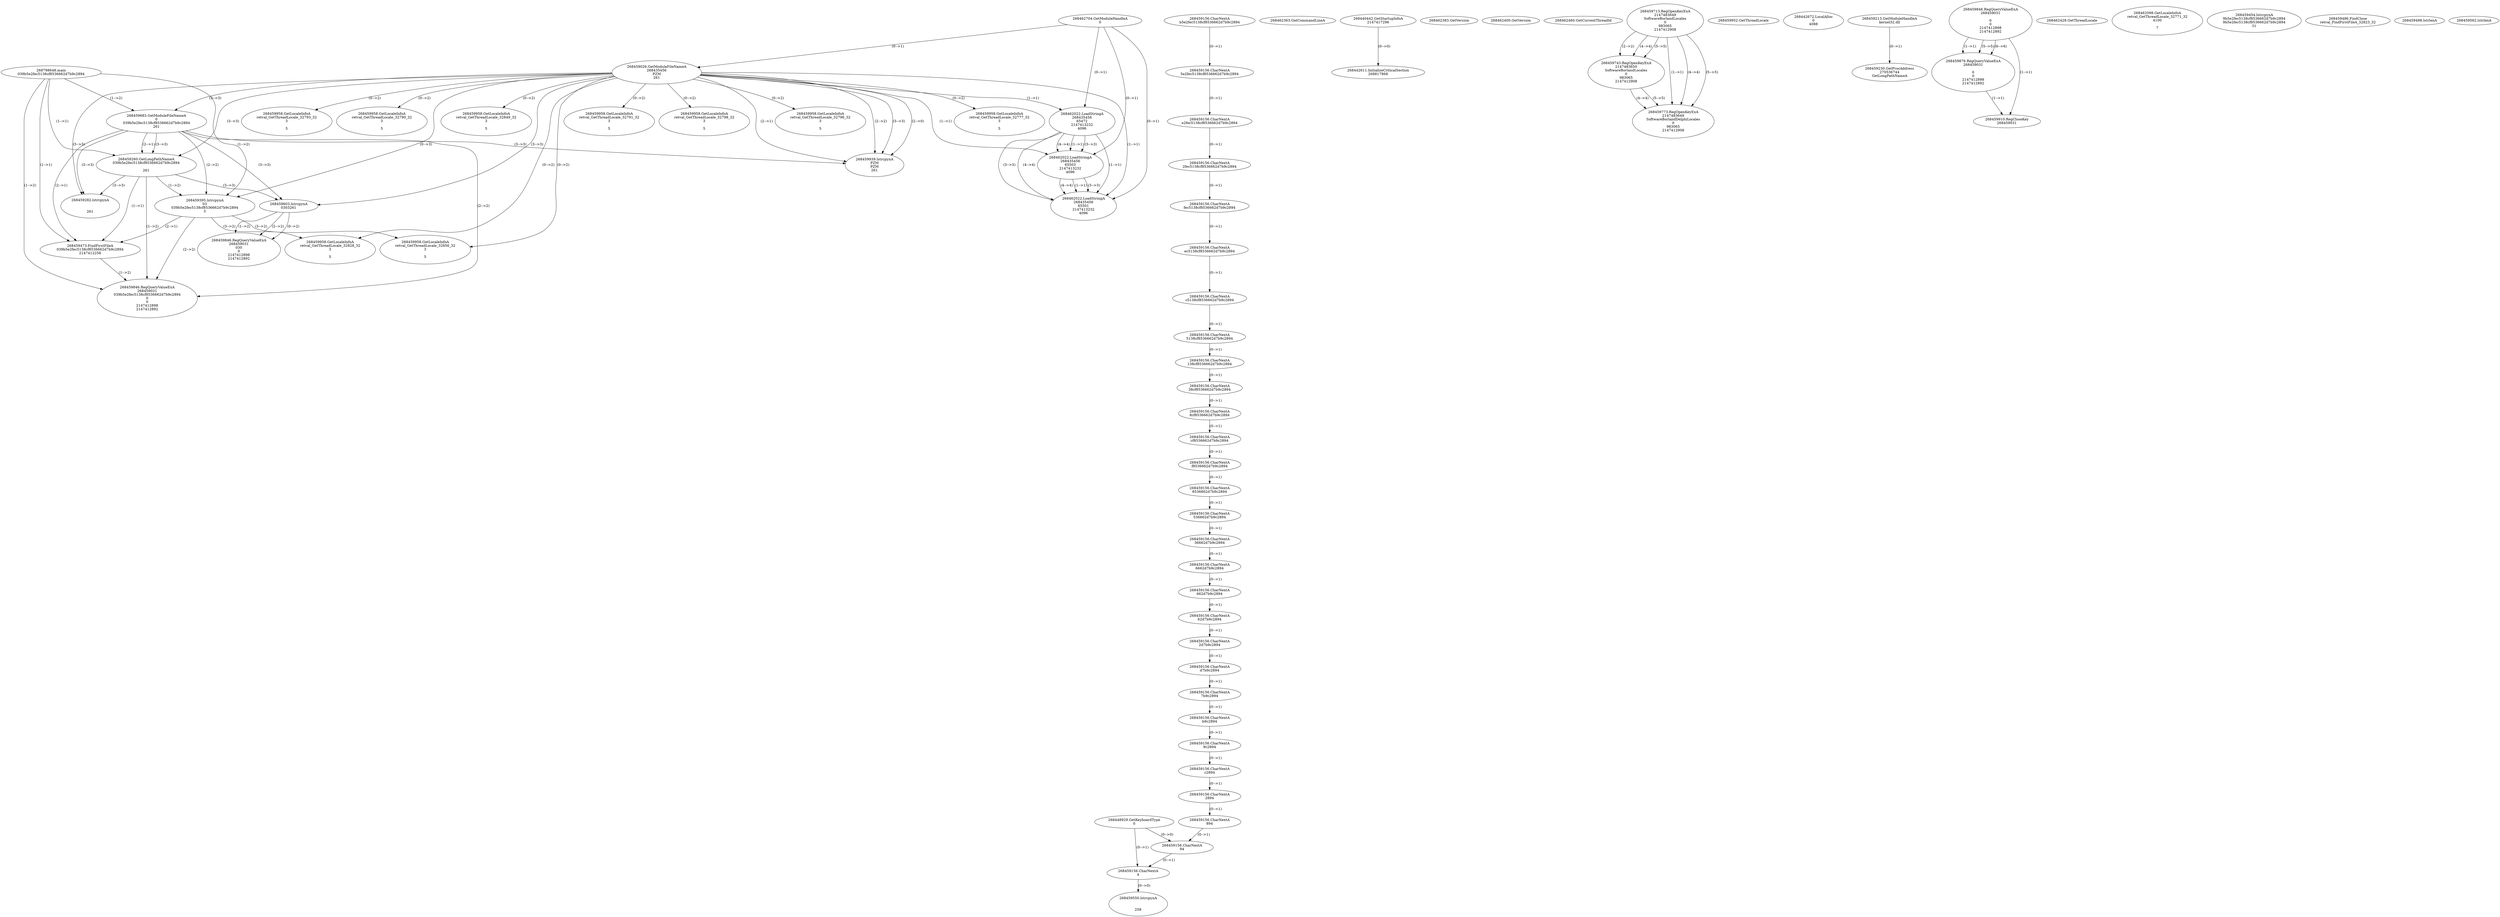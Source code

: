 // Global SCDG with merge call
digraph {
	0 [label="268798648.main
039b5e2fec5138cf8536662d7b9c2894"]
	1 [label="268462704.GetModuleHandleA
0"]
	2 [label="268448929.GetKeyboardType
0"]
	3 [label="268462363.GetCommandLineA
"]
	4 [label="268440442.GetStartupInfoA
2147417296"]
	5 [label="268462383.GetVersion
"]
	6 [label="268462400.GetVersion
"]
	7 [label="268462460.GetCurrentThreadId
"]
	8 [label="268459026.GetModuleFileNameA
268435456
PZM
261"]
	1 -> 8 [label="(0-->1)"]
	9 [label="268459683.GetModuleFileNameA
0
039b5e2fec5138cf8536662d7b9c2894
261"]
	0 -> 9 [label="(1-->2)"]
	8 -> 9 [label="(3-->3)"]
	10 [label="268459713.RegOpenKeyExA
2147483649
Software\Borland\Locales
0
983065
2147412908"]
	11 [label="268459743.RegOpenKeyExA
2147483650
Software\Borland\Locales
0
983065
2147412908"]
	10 -> 11 [label="(2-->2)"]
	10 -> 11 [label="(4-->4)"]
	10 -> 11 [label="(5-->5)"]
	12 [label="268459773.RegOpenKeyExA
2147483649
Software\Borland\Delphi\Locales
0
983065
2147412908"]
	10 -> 12 [label="(1-->1)"]
	10 -> 12 [label="(4-->4)"]
	11 -> 12 [label="(4-->4)"]
	10 -> 12 [label="(5-->5)"]
	11 -> 12 [label="(5-->5)"]
	13 [label="268459939.lstrcpynA
PZM
PZM
261"]
	8 -> 13 [label="(2-->1)"]
	8 -> 13 [label="(2-->2)"]
	8 -> 13 [label="(3-->3)"]
	9 -> 13 [label="(3-->3)"]
	8 -> 13 [label="(2-->0)"]
	14 [label="268459952.GetThreadLocale
"]
	15 [label="268459958.GetLocaleInfoA
retval_GetThreadLocale_32777_32
3

5"]
	8 -> 15 [label="(0-->2)"]
	16 [label="268462022.LoadStringA
268435456
65472
2147413232
4096"]
	1 -> 16 [label="(0-->1)"]
	8 -> 16 [label="(1-->1)"]
	17 [label="268442611.InitializeCriticalSection
268817868"]
	4 -> 17 [label="(0-->0)"]
	18 [label="268442672.LocalAlloc
0
4088"]
	19 [label="268459213.GetModuleHandleA
kernel32.dll"]
	20 [label="268459230.GetProcAddress
270536744
GetLongPathNameA"]
	19 -> 20 [label="(0-->1)"]
	21 [label="268459260.GetLongPathNameA
039b5e2fec5138cf8536662d7b9c2894

261"]
	0 -> 21 [label="(1-->1)"]
	9 -> 21 [label="(2-->1)"]
	8 -> 21 [label="(3-->3)"]
	9 -> 21 [label="(3-->3)"]
	22 [label="268459282.lstrcpynA


261"]
	8 -> 22 [label="(3-->3)"]
	9 -> 22 [label="(3-->3)"]
	21 -> 22 [label="(3-->3)"]
	23 [label="268459846.RegQueryValueExA
268459031

0
0
2147412898
2147412892"]
	24 [label="268459876.RegQueryValueExA
268459031

0
0
2147412898
2147412892"]
	23 -> 24 [label="(1-->1)"]
	23 -> 24 [label="(5-->5)"]
	23 -> 24 [label="(6-->6)"]
	25 [label="268459910.RegCloseKey
268459031"]
	23 -> 25 [label="(1-->1)"]
	24 -> 25 [label="(1-->1)"]
	26 [label="268459958.GetLocaleInfoA
retval_GetThreadLocale_32793_32
3

5"]
	8 -> 26 [label="(0-->2)"]
	27 [label="268462022.LoadStringA
268435456
65503
2147413232
4096"]
	1 -> 27 [label="(0-->1)"]
	8 -> 27 [label="(1-->1)"]
	16 -> 27 [label="(1-->1)"]
	16 -> 27 [label="(3-->3)"]
	16 -> 27 [label="(4-->4)"]
	28 [label="268459958.GetLocaleInfoA
retval_GetThreadLocale_32790_32
3

5"]
	8 -> 28 [label="(0-->2)"]
	29 [label="268462022.LoadStringA
268435456
65501
2147413232
4096"]
	1 -> 29 [label="(0-->1)"]
	8 -> 29 [label="(1-->1)"]
	16 -> 29 [label="(1-->1)"]
	27 -> 29 [label="(1-->1)"]
	16 -> 29 [label="(3-->3)"]
	27 -> 29 [label="(3-->3)"]
	16 -> 29 [label="(4-->4)"]
	27 -> 29 [label="(4-->4)"]
	30 [label="268459958.GetLocaleInfoA
retval_GetThreadLocale_32849_32
3

5"]
	8 -> 30 [label="(0-->2)"]
	31 [label="268462428.GetThreadLocale
"]
	32 [label="268462098.GetLocaleInfoA
retval_GetThreadLocale_32771_32
4100

7"]
	33 [label="268459395.lstrcpynA
03
039b5e2fec5138cf8536662d7b9c2894
3"]
	0 -> 33 [label="(1-->2)"]
	9 -> 33 [label="(2-->2)"]
	21 -> 33 [label="(1-->2)"]
	8 -> 33 [label="(0-->3)"]
	34 [label="268459156.CharNextA
b5e2fec5138cf8536662d7b9c2894"]
	35 [label="268459156.CharNextA
5e2fec5138cf8536662d7b9c2894"]
	34 -> 35 [label="(0-->1)"]
	36 [label="268459156.CharNextA
e2fec5138cf8536662d7b9c2894"]
	35 -> 36 [label="(0-->1)"]
	37 [label="268459156.CharNextA
2fec5138cf8536662d7b9c2894"]
	36 -> 37 [label="(0-->1)"]
	38 [label="268459156.CharNextA
fec5138cf8536662d7b9c2894"]
	37 -> 38 [label="(0-->1)"]
	39 [label="268459156.CharNextA
ec5138cf8536662d7b9c2894"]
	38 -> 39 [label="(0-->1)"]
	40 [label="268459156.CharNextA
c5138cf8536662d7b9c2894"]
	39 -> 40 [label="(0-->1)"]
	41 [label="268459156.CharNextA
5138cf8536662d7b9c2894"]
	40 -> 41 [label="(0-->1)"]
	42 [label="268459156.CharNextA
138cf8536662d7b9c2894"]
	41 -> 42 [label="(0-->1)"]
	43 [label="268459156.CharNextA
38cf8536662d7b9c2894"]
	42 -> 43 [label="(0-->1)"]
	44 [label="268459156.CharNextA
8cf8536662d7b9c2894"]
	43 -> 44 [label="(0-->1)"]
	45 [label="268459156.CharNextA
cf8536662d7b9c2894"]
	44 -> 45 [label="(0-->1)"]
	46 [label="268459156.CharNextA
f8536662d7b9c2894"]
	45 -> 46 [label="(0-->1)"]
	47 [label="268459156.CharNextA
8536662d7b9c2894"]
	46 -> 47 [label="(0-->1)"]
	48 [label="268459156.CharNextA
536662d7b9c2894"]
	47 -> 48 [label="(0-->1)"]
	49 [label="268459156.CharNextA
36662d7b9c2894"]
	48 -> 49 [label="(0-->1)"]
	50 [label="268459156.CharNextA
6662d7b9c2894"]
	49 -> 50 [label="(0-->1)"]
	51 [label="268459156.CharNextA
662d7b9c2894"]
	50 -> 51 [label="(0-->1)"]
	52 [label="268459156.CharNextA
62d7b9c2894"]
	51 -> 52 [label="(0-->1)"]
	53 [label="268459156.CharNextA
2d7b9c2894"]
	52 -> 53 [label="(0-->1)"]
	54 [label="268459156.CharNextA
d7b9c2894"]
	53 -> 54 [label="(0-->1)"]
	55 [label="268459156.CharNextA
7b9c2894"]
	54 -> 55 [label="(0-->1)"]
	56 [label="268459156.CharNextA
b9c2894"]
	55 -> 56 [label="(0-->1)"]
	57 [label="268459156.CharNextA
9c2894"]
	56 -> 57 [label="(0-->1)"]
	58 [label="268459156.CharNextA
c2894"]
	57 -> 58 [label="(0-->1)"]
	59 [label="268459156.CharNextA
2894"]
	58 -> 59 [label="(0-->1)"]
	60 [label="268459156.CharNextA
894"]
	59 -> 60 [label="(0-->1)"]
	61 [label="268459156.CharNextA
94"]
	60 -> 61 [label="(0-->1)"]
	2 -> 61 [label="(0-->0)"]
	62 [label="268459156.CharNextA
4"]
	2 -> 62 [label="(0-->1)"]
	61 -> 62 [label="(0-->1)"]
	63 [label="268459454.lstrcpynA
9b5e2fec5138cf8536662d7b9c2894
9b5e2fec5138cf8536662d7b9c2894
31"]
	64 [label="268459473.FindFirstFileA
039b5e2fec5138cf8536662d7b9c2894
2147412258"]
	0 -> 64 [label="(1-->1)"]
	9 -> 64 [label="(2-->1)"]
	21 -> 64 [label="(1-->1)"]
	33 -> 64 [label="(2-->1)"]
	65 [label="268459486.FindClose
retval_FindFirstFileA_32823_32"]
	66 [label="268459498.lstrlenA
"]
	67 [label="268459550.lstrcpynA


258"]
	62 -> 67 [label="(0-->0)"]
	68 [label="268459562.lstrlenA
"]
	69 [label="268459603.lstrcpynA
03\
03\
261"]
	8 -> 69 [label="(3-->3)"]
	9 -> 69 [label="(3-->3)"]
	21 -> 69 [label="(3-->3)"]
	70 [label="268459846.RegQueryValueExA
268459031
03\
0
0
2147412898
2147412892"]
	69 -> 70 [label="(1-->2)"]
	69 -> 70 [label="(2-->2)"]
	69 -> 70 [label="(0-->2)"]
	71 [label="268459958.GetLocaleInfoA
retval_GetThreadLocale_32856_32
3

5"]
	8 -> 71 [label="(0-->2)"]
	33 -> 71 [label="(3-->2)"]
	72 [label="268459958.GetLocaleInfoA
retval_GetThreadLocale_32791_32
3

5"]
	8 -> 72 [label="(0-->2)"]
	73 [label="268459958.GetLocaleInfoA
retval_GetThreadLocale_32798_32
3

5"]
	8 -> 73 [label="(0-->2)"]
	74 [label="268459846.RegQueryValueExA
268459031
039b5e2fec5138cf8536662d7b9c2894
0
0
2147412898
2147412892"]
	0 -> 74 [label="(1-->2)"]
	9 -> 74 [label="(2-->2)"]
	21 -> 74 [label="(1-->2)"]
	33 -> 74 [label="(2-->2)"]
	64 -> 74 [label="(1-->2)"]
	75 [label="268459958.GetLocaleInfoA
retval_GetThreadLocale_32828_32
3

5"]
	8 -> 75 [label="(0-->2)"]
	33 -> 75 [label="(3-->2)"]
	76 [label="268459958.GetLocaleInfoA
retval_GetThreadLocale_32796_32
3

5"]
	8 -> 76 [label="(0-->2)"]
}
